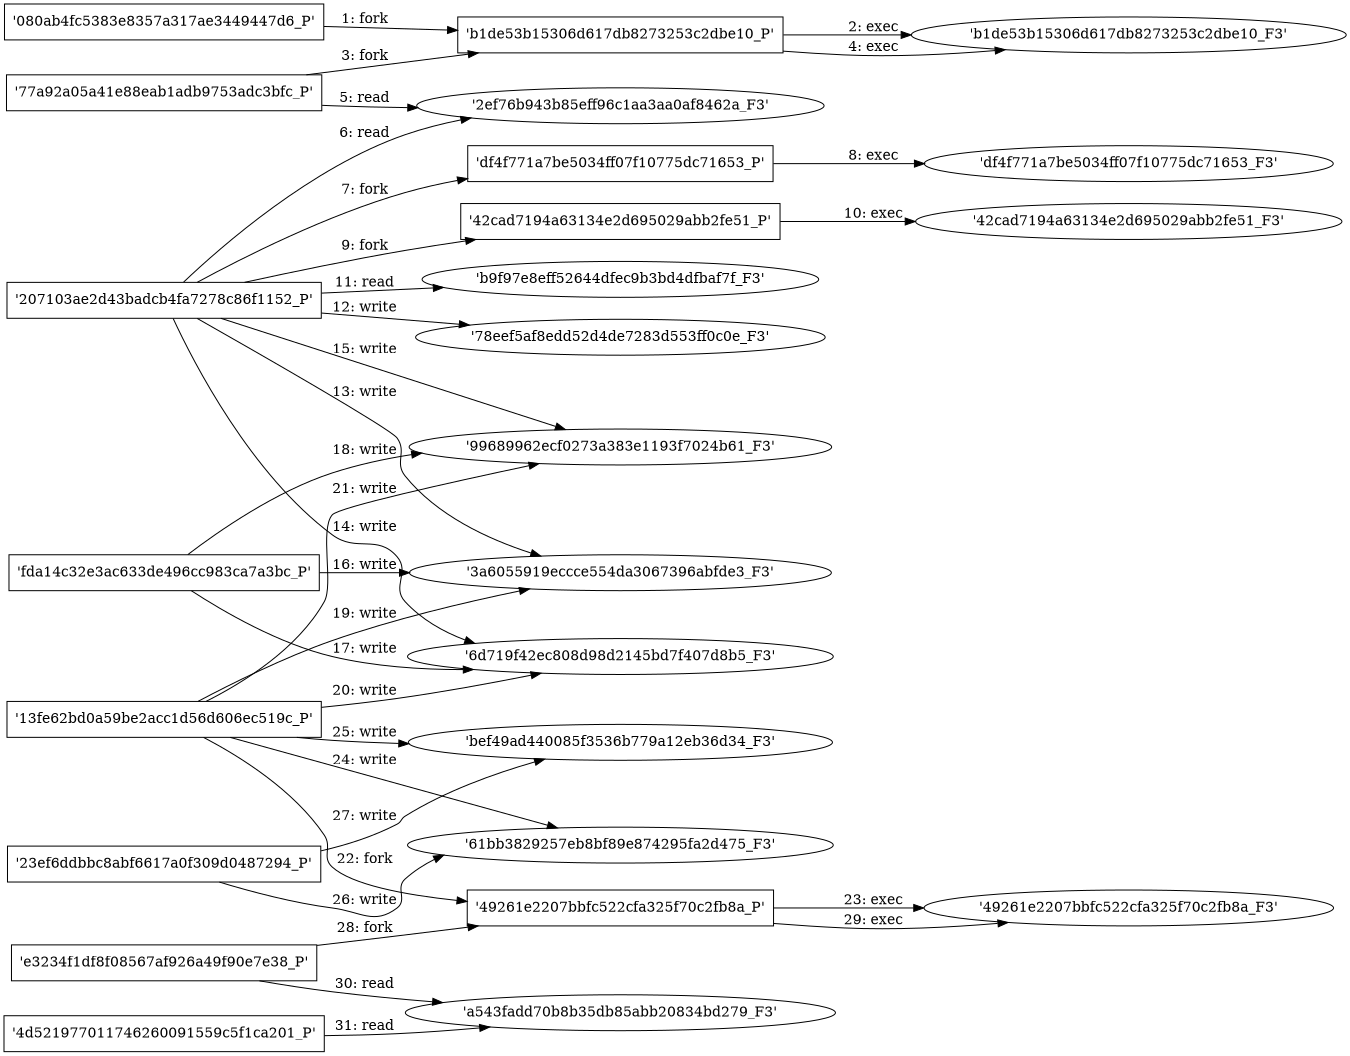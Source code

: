 digraph "D:\Learning\Paper\apt\基于CTI的攻击预警\Dataset\攻击图\ASGfromALLCTI\More Hidden App Malware Found on Google Play with over 2.1 Million Downloads.dot" {
rankdir="LR"
size="9"
fixedsize="false"
splines="true"
nodesep=0.3
ranksep=0
fontsize=10
overlap="scalexy"
engine= "neato"
	"'080ab4fc5383e8357a317ae3449447d6_P'" [node_type=Process shape=box]
	"'b1de53b15306d617db8273253c2dbe10_P'" [node_type=Process shape=box]
	"'080ab4fc5383e8357a317ae3449447d6_P'" -> "'b1de53b15306d617db8273253c2dbe10_P'" [label="1: fork"]
	"'b1de53b15306d617db8273253c2dbe10_P'" [node_type=Process shape=box]
	"'b1de53b15306d617db8273253c2dbe10_F3'" [node_type=File shape=ellipse]
	"'b1de53b15306d617db8273253c2dbe10_P'" -> "'b1de53b15306d617db8273253c2dbe10_F3'" [label="2: exec"]
	"'77a92a05a41e88eab1adb9753adc3bfc_P'" [node_type=Process shape=box]
	"'b1de53b15306d617db8273253c2dbe10_P'" [node_type=Process shape=box]
	"'77a92a05a41e88eab1adb9753adc3bfc_P'" -> "'b1de53b15306d617db8273253c2dbe10_P'" [label="3: fork"]
	"'b1de53b15306d617db8273253c2dbe10_P'" [node_type=Process shape=box]
	"'b1de53b15306d617db8273253c2dbe10_F3'" [node_type=File shape=ellipse]
	"'b1de53b15306d617db8273253c2dbe10_P'" -> "'b1de53b15306d617db8273253c2dbe10_F3'" [label="4: exec"]
	"'2ef76b943b85eff96c1aa3aa0af8462a_F3'" [node_type=file shape=ellipse]
	"'77a92a05a41e88eab1adb9753adc3bfc_P'" [node_type=Process shape=box]
	"'77a92a05a41e88eab1adb9753adc3bfc_P'" -> "'2ef76b943b85eff96c1aa3aa0af8462a_F3'" [label="5: read"]
	"'2ef76b943b85eff96c1aa3aa0af8462a_F3'" [node_type=file shape=ellipse]
	"'207103ae2d43badcb4fa7278c86f1152_P'" [node_type=Process shape=box]
	"'207103ae2d43badcb4fa7278c86f1152_P'" -> "'2ef76b943b85eff96c1aa3aa0af8462a_F3'" [label="6: read"]
	"'207103ae2d43badcb4fa7278c86f1152_P'" [node_type=Process shape=box]
	"'df4f771a7be5034ff07f10775dc71653_P'" [node_type=Process shape=box]
	"'207103ae2d43badcb4fa7278c86f1152_P'" -> "'df4f771a7be5034ff07f10775dc71653_P'" [label="7: fork"]
	"'df4f771a7be5034ff07f10775dc71653_P'" [node_type=Process shape=box]
	"'df4f771a7be5034ff07f10775dc71653_F3'" [node_type=File shape=ellipse]
	"'df4f771a7be5034ff07f10775dc71653_P'" -> "'df4f771a7be5034ff07f10775dc71653_F3'" [label="8: exec"]
	"'207103ae2d43badcb4fa7278c86f1152_P'" [node_type=Process shape=box]
	"'42cad7194a63134e2d695029abb2fe51_P'" [node_type=Process shape=box]
	"'207103ae2d43badcb4fa7278c86f1152_P'" -> "'42cad7194a63134e2d695029abb2fe51_P'" [label="9: fork"]
	"'42cad7194a63134e2d695029abb2fe51_P'" [node_type=Process shape=box]
	"'42cad7194a63134e2d695029abb2fe51_F3'" [node_type=File shape=ellipse]
	"'42cad7194a63134e2d695029abb2fe51_P'" -> "'42cad7194a63134e2d695029abb2fe51_F3'" [label="10: exec"]
	"'b9f97e8eff52644dfec9b3bd4dfbaf7f_F3'" [node_type=file shape=ellipse]
	"'207103ae2d43badcb4fa7278c86f1152_P'" [node_type=Process shape=box]
	"'207103ae2d43badcb4fa7278c86f1152_P'" -> "'b9f97e8eff52644dfec9b3bd4dfbaf7f_F3'" [label="11: read"]
	"'78eef5af8edd52d4de7283d553ff0c0e_F3'" [node_type=file shape=ellipse]
	"'207103ae2d43badcb4fa7278c86f1152_P'" [node_type=Process shape=box]
	"'207103ae2d43badcb4fa7278c86f1152_P'" -> "'78eef5af8edd52d4de7283d553ff0c0e_F3'" [label="12: write"]
	"'3a6055919eccce554da3067396abfde3_F3'" [node_type=file shape=ellipse]
	"'207103ae2d43badcb4fa7278c86f1152_P'" [node_type=Process shape=box]
	"'207103ae2d43badcb4fa7278c86f1152_P'" -> "'3a6055919eccce554da3067396abfde3_F3'" [label="13: write"]
	"'6d719f42ec808d98d2145bd7f407d8b5_F3'" [node_type=file shape=ellipse]
	"'207103ae2d43badcb4fa7278c86f1152_P'" [node_type=Process shape=box]
	"'207103ae2d43badcb4fa7278c86f1152_P'" -> "'6d719f42ec808d98d2145bd7f407d8b5_F3'" [label="14: write"]
	"'99689962ecf0273a383e1193f7024b61_F3'" [node_type=file shape=ellipse]
	"'207103ae2d43badcb4fa7278c86f1152_P'" [node_type=Process shape=box]
	"'207103ae2d43badcb4fa7278c86f1152_P'" -> "'99689962ecf0273a383e1193f7024b61_F3'" [label="15: write"]
	"'3a6055919eccce554da3067396abfde3_F3'" [node_type=file shape=ellipse]
	"'fda14c32e3ac633de496cc983ca7a3bc_P'" [node_type=Process shape=box]
	"'fda14c32e3ac633de496cc983ca7a3bc_P'" -> "'3a6055919eccce554da3067396abfde3_F3'" [label="16: write"]
	"'6d719f42ec808d98d2145bd7f407d8b5_F3'" [node_type=file shape=ellipse]
	"'fda14c32e3ac633de496cc983ca7a3bc_P'" [node_type=Process shape=box]
	"'fda14c32e3ac633de496cc983ca7a3bc_P'" -> "'6d719f42ec808d98d2145bd7f407d8b5_F3'" [label="17: write"]
	"'99689962ecf0273a383e1193f7024b61_F3'" [node_type=file shape=ellipse]
	"'fda14c32e3ac633de496cc983ca7a3bc_P'" [node_type=Process shape=box]
	"'fda14c32e3ac633de496cc983ca7a3bc_P'" -> "'99689962ecf0273a383e1193f7024b61_F3'" [label="18: write"]
	"'3a6055919eccce554da3067396abfde3_F3'" [node_type=file shape=ellipse]
	"'13fe62bd0a59be2acc1d56d606ec519c_P'" [node_type=Process shape=box]
	"'13fe62bd0a59be2acc1d56d606ec519c_P'" -> "'3a6055919eccce554da3067396abfde3_F3'" [label="19: write"]
	"'6d719f42ec808d98d2145bd7f407d8b5_F3'" [node_type=file shape=ellipse]
	"'13fe62bd0a59be2acc1d56d606ec519c_P'" [node_type=Process shape=box]
	"'13fe62bd0a59be2acc1d56d606ec519c_P'" -> "'6d719f42ec808d98d2145bd7f407d8b5_F3'" [label="20: write"]
	"'99689962ecf0273a383e1193f7024b61_F3'" [node_type=file shape=ellipse]
	"'13fe62bd0a59be2acc1d56d606ec519c_P'" [node_type=Process shape=box]
	"'13fe62bd0a59be2acc1d56d606ec519c_P'" -> "'99689962ecf0273a383e1193f7024b61_F3'" [label="21: write"]
	"'13fe62bd0a59be2acc1d56d606ec519c_P'" [node_type=Process shape=box]
	"'49261e2207bbfc522cfa325f70c2fb8a_P'" [node_type=Process shape=box]
	"'13fe62bd0a59be2acc1d56d606ec519c_P'" -> "'49261e2207bbfc522cfa325f70c2fb8a_P'" [label="22: fork"]
	"'49261e2207bbfc522cfa325f70c2fb8a_P'" [node_type=Process shape=box]
	"'49261e2207bbfc522cfa325f70c2fb8a_F3'" [node_type=File shape=ellipse]
	"'49261e2207bbfc522cfa325f70c2fb8a_P'" -> "'49261e2207bbfc522cfa325f70c2fb8a_F3'" [label="23: exec"]
	"'61bb3829257eb8bf89e874295fa2d475_F3'" [node_type=file shape=ellipse]
	"'13fe62bd0a59be2acc1d56d606ec519c_P'" [node_type=Process shape=box]
	"'13fe62bd0a59be2acc1d56d606ec519c_P'" -> "'61bb3829257eb8bf89e874295fa2d475_F3'" [label="24: write"]
	"'bef49ad440085f3536b779a12eb36d34_F3'" [node_type=file shape=ellipse]
	"'13fe62bd0a59be2acc1d56d606ec519c_P'" [node_type=Process shape=box]
	"'13fe62bd0a59be2acc1d56d606ec519c_P'" -> "'bef49ad440085f3536b779a12eb36d34_F3'" [label="25: write"]
	"'61bb3829257eb8bf89e874295fa2d475_F3'" [node_type=file shape=ellipse]
	"'23ef6ddbbc8abf6617a0f309d0487294_P'" [node_type=Process shape=box]
	"'23ef6ddbbc8abf6617a0f309d0487294_P'" -> "'61bb3829257eb8bf89e874295fa2d475_F3'" [label="26: write"]
	"'bef49ad440085f3536b779a12eb36d34_F3'" [node_type=file shape=ellipse]
	"'23ef6ddbbc8abf6617a0f309d0487294_P'" [node_type=Process shape=box]
	"'23ef6ddbbc8abf6617a0f309d0487294_P'" -> "'bef49ad440085f3536b779a12eb36d34_F3'" [label="27: write"]
	"'e3234f1df8f08567af926a49f90e7e38_P'" [node_type=Process shape=box]
	"'49261e2207bbfc522cfa325f70c2fb8a_P'" [node_type=Process shape=box]
	"'e3234f1df8f08567af926a49f90e7e38_P'" -> "'49261e2207bbfc522cfa325f70c2fb8a_P'" [label="28: fork"]
	"'49261e2207bbfc522cfa325f70c2fb8a_P'" [node_type=Process shape=box]
	"'49261e2207bbfc522cfa325f70c2fb8a_F3'" [node_type=File shape=ellipse]
	"'49261e2207bbfc522cfa325f70c2fb8a_P'" -> "'49261e2207bbfc522cfa325f70c2fb8a_F3'" [label="29: exec"]
	"'a543fadd70b8b35db85abb20834bd279_F3'" [node_type=file shape=ellipse]
	"'e3234f1df8f08567af926a49f90e7e38_P'" [node_type=Process shape=box]
	"'e3234f1df8f08567af926a49f90e7e38_P'" -> "'a543fadd70b8b35db85abb20834bd279_F3'" [label="30: read"]
	"'a543fadd70b8b35db85abb20834bd279_F3'" [node_type=file shape=ellipse]
	"'4d521977011746260091559c5f1ca201_P'" [node_type=Process shape=box]
	"'4d521977011746260091559c5f1ca201_P'" -> "'a543fadd70b8b35db85abb20834bd279_F3'" [label="31: read"]
}
